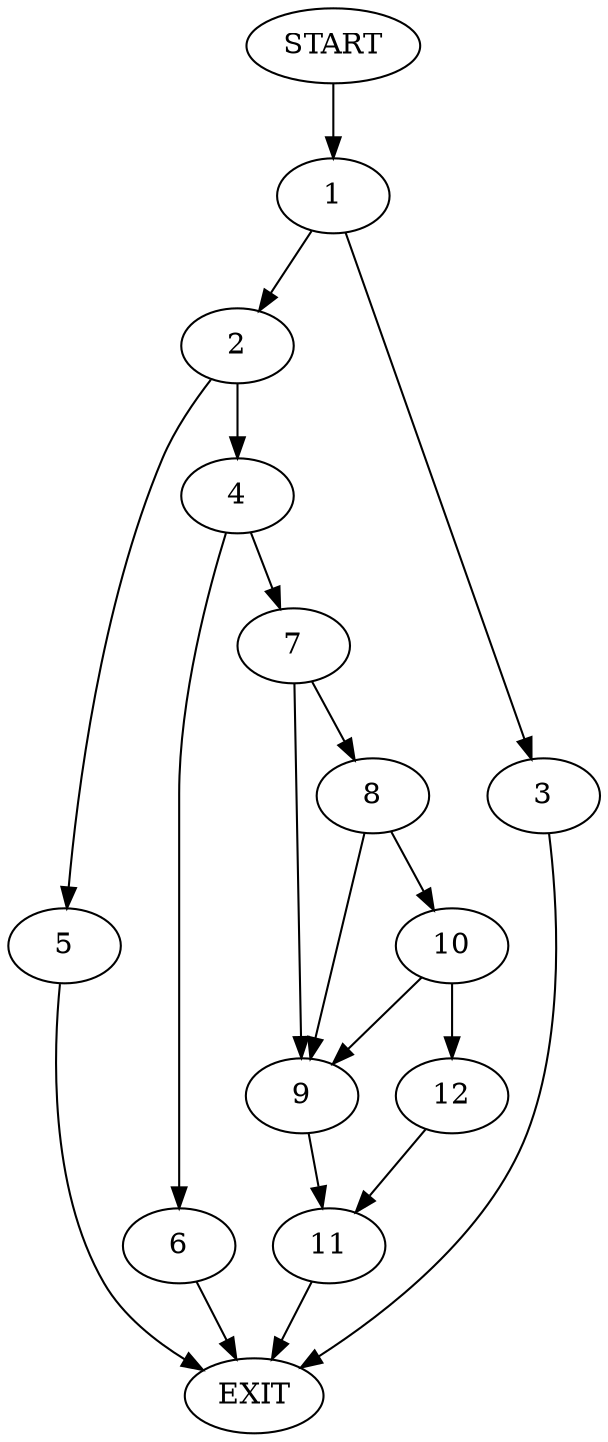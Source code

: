 digraph {
0 [label="START"]
13 [label="EXIT"]
0 -> 1
1 -> 2
1 -> 3
2 -> 4
2 -> 5
3 -> 13
5 -> 13
4 -> 6
4 -> 7
7 -> 8
7 -> 9
6 -> 13
8 -> 9
8 -> 10
9 -> 11
10 -> 9
10 -> 12
12 -> 11
11 -> 13
}
